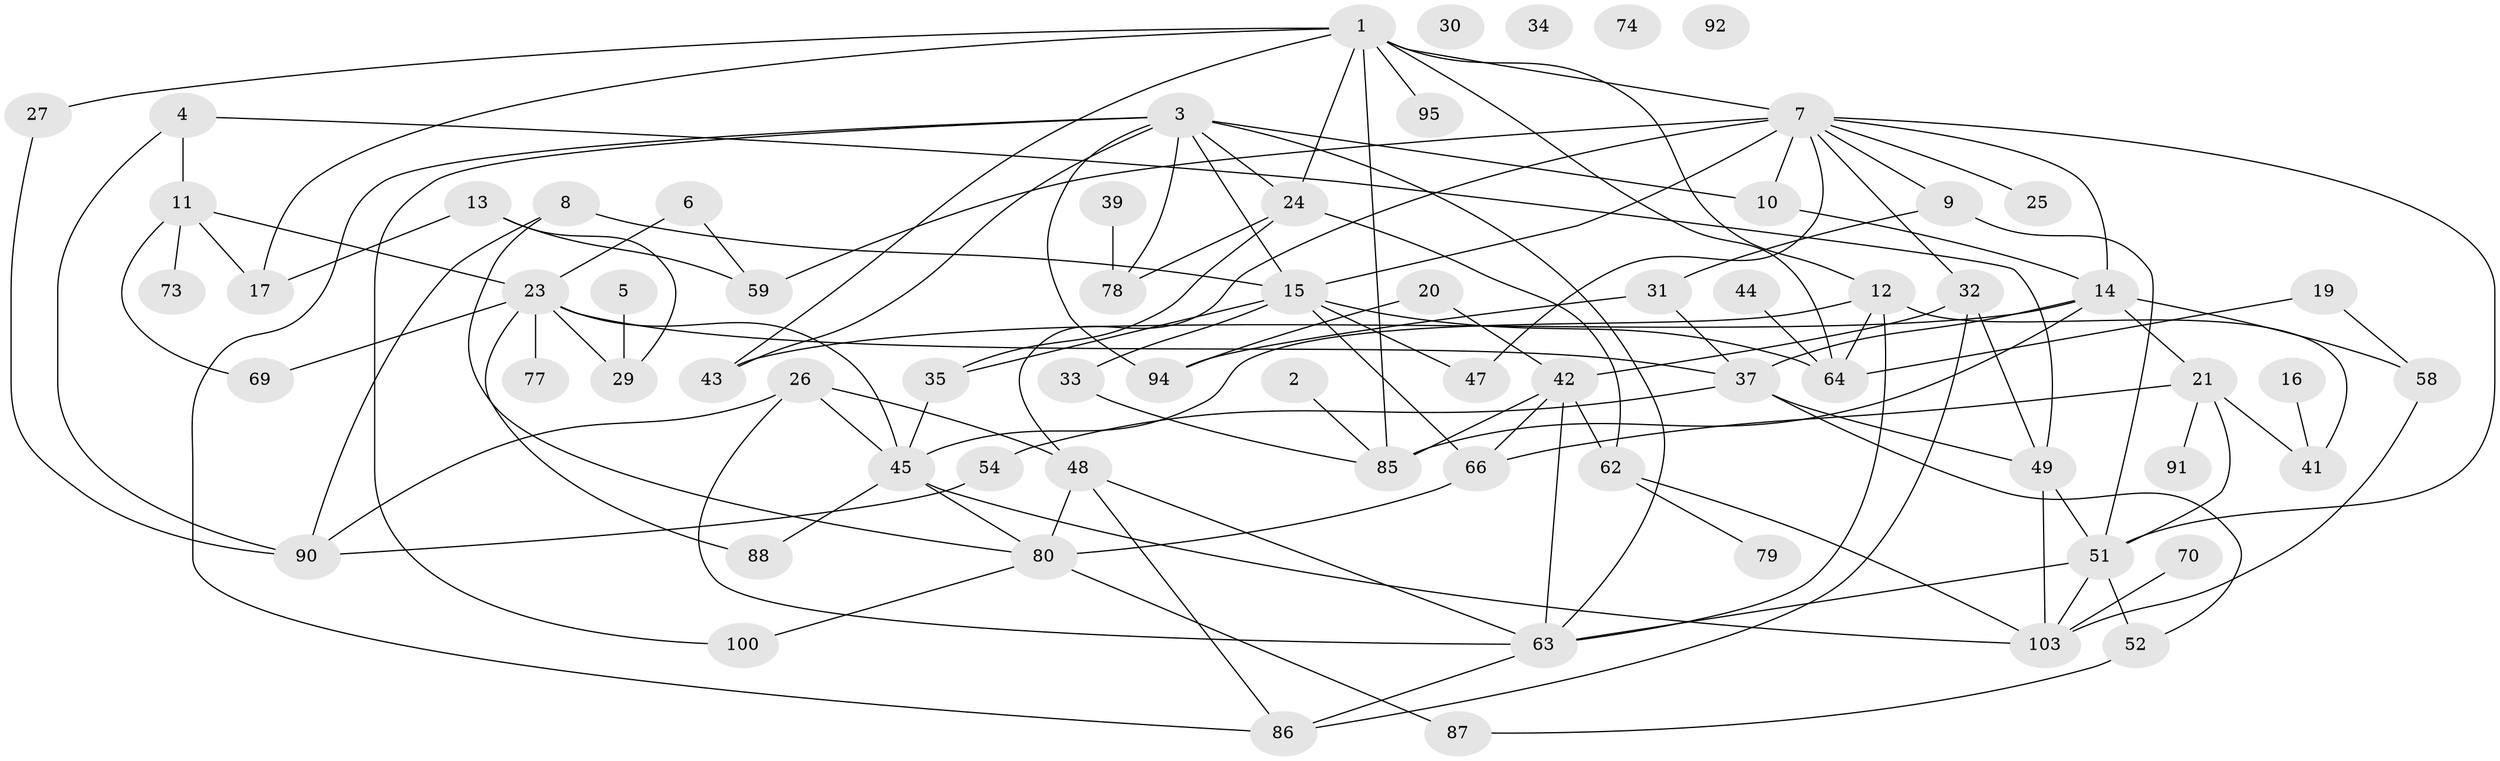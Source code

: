 // Generated by graph-tools (version 1.1) at 2025/23/03/03/25 07:23:25]
// undirected, 70 vertices, 122 edges
graph export_dot {
graph [start="1"]
  node [color=gray90,style=filled];
  1 [super="+83"];
  2;
  3 [super="+40"];
  4;
  5;
  6;
  7 [super="+38"];
  8;
  9;
  10 [super="+56"];
  11 [super="+46"];
  12 [super="+68"];
  13 [super="+36"];
  14 [super="+18"];
  15 [super="+22"];
  16;
  17 [super="+98"];
  19 [super="+67"];
  20;
  21 [super="+72"];
  23 [super="+55"];
  24 [super="+28"];
  25;
  26 [super="+101"];
  27;
  29 [super="+53"];
  30;
  31;
  32 [super="+102"];
  33;
  34;
  35;
  37 [super="+84"];
  39 [super="+82"];
  41;
  42 [super="+57"];
  43 [super="+50"];
  44;
  45 [super="+60"];
  47;
  48 [super="+89"];
  49 [super="+75"];
  51 [super="+61"];
  52 [super="+96"];
  54;
  58;
  59 [super="+105"];
  62 [super="+65"];
  63 [super="+81"];
  64 [super="+71"];
  66;
  69;
  70 [super="+76"];
  73;
  74;
  77;
  78;
  79;
  80 [super="+104"];
  85 [super="+99"];
  86 [super="+93"];
  87;
  88;
  90 [super="+97"];
  91;
  92;
  94;
  95;
  100;
  103;
  1 -- 43;
  1 -- 12;
  1 -- 85;
  1 -- 24;
  1 -- 27;
  1 -- 95;
  1 -- 64;
  1 -- 7;
  1 -- 17;
  2 -- 85;
  3 -- 63;
  3 -- 78;
  3 -- 86;
  3 -- 100;
  3 -- 10;
  3 -- 94;
  3 -- 15;
  3 -- 24;
  3 -- 43;
  4 -- 90;
  4 -- 49;
  4 -- 11;
  5 -- 29;
  6 -- 23;
  6 -- 59;
  7 -- 9;
  7 -- 47;
  7 -- 48;
  7 -- 59;
  7 -- 51;
  7 -- 25;
  7 -- 10 [weight=2];
  7 -- 14;
  7 -- 15;
  7 -- 32;
  8 -- 80;
  8 -- 15;
  8 -- 90;
  9 -- 31;
  9 -- 51;
  10 -- 14;
  11 -- 23;
  11 -- 73;
  11 -- 69;
  11 -- 17;
  12 -- 63;
  12 -- 64;
  12 -- 41;
  12 -- 45;
  13 -- 17;
  13 -- 59;
  13 -- 29;
  14 -- 21;
  14 -- 58;
  14 -- 37;
  14 -- 43;
  14 -- 85;
  15 -- 35;
  15 -- 66;
  15 -- 64;
  15 -- 33;
  15 -- 47;
  16 -- 41;
  19 -- 58;
  19 -- 64;
  20 -- 42;
  20 -- 94;
  21 -- 41;
  21 -- 91;
  21 -- 66;
  21 -- 51;
  23 -- 69;
  23 -- 88;
  23 -- 45;
  23 -- 37;
  23 -- 77;
  23 -- 29;
  24 -- 35;
  24 -- 62;
  24 -- 78;
  26 -- 48;
  26 -- 45;
  26 -- 90;
  26 -- 63;
  27 -- 90;
  31 -- 94;
  31 -- 37;
  32 -- 86;
  32 -- 49;
  32 -- 42;
  33 -- 85;
  35 -- 45;
  37 -- 52;
  37 -- 54;
  37 -- 49;
  39 -- 78;
  42 -- 66;
  42 -- 85;
  42 -- 63;
  42 -- 62;
  44 -- 64;
  45 -- 103;
  45 -- 88;
  45 -- 80;
  48 -- 63;
  48 -- 80;
  48 -- 86;
  49 -- 51;
  49 -- 103;
  51 -- 103;
  51 -- 52;
  51 -- 63;
  52 -- 87;
  54 -- 90;
  58 -- 103;
  62 -- 79;
  62 -- 103;
  63 -- 86;
  66 -- 80;
  70 -- 103;
  80 -- 100;
  80 -- 87;
}
